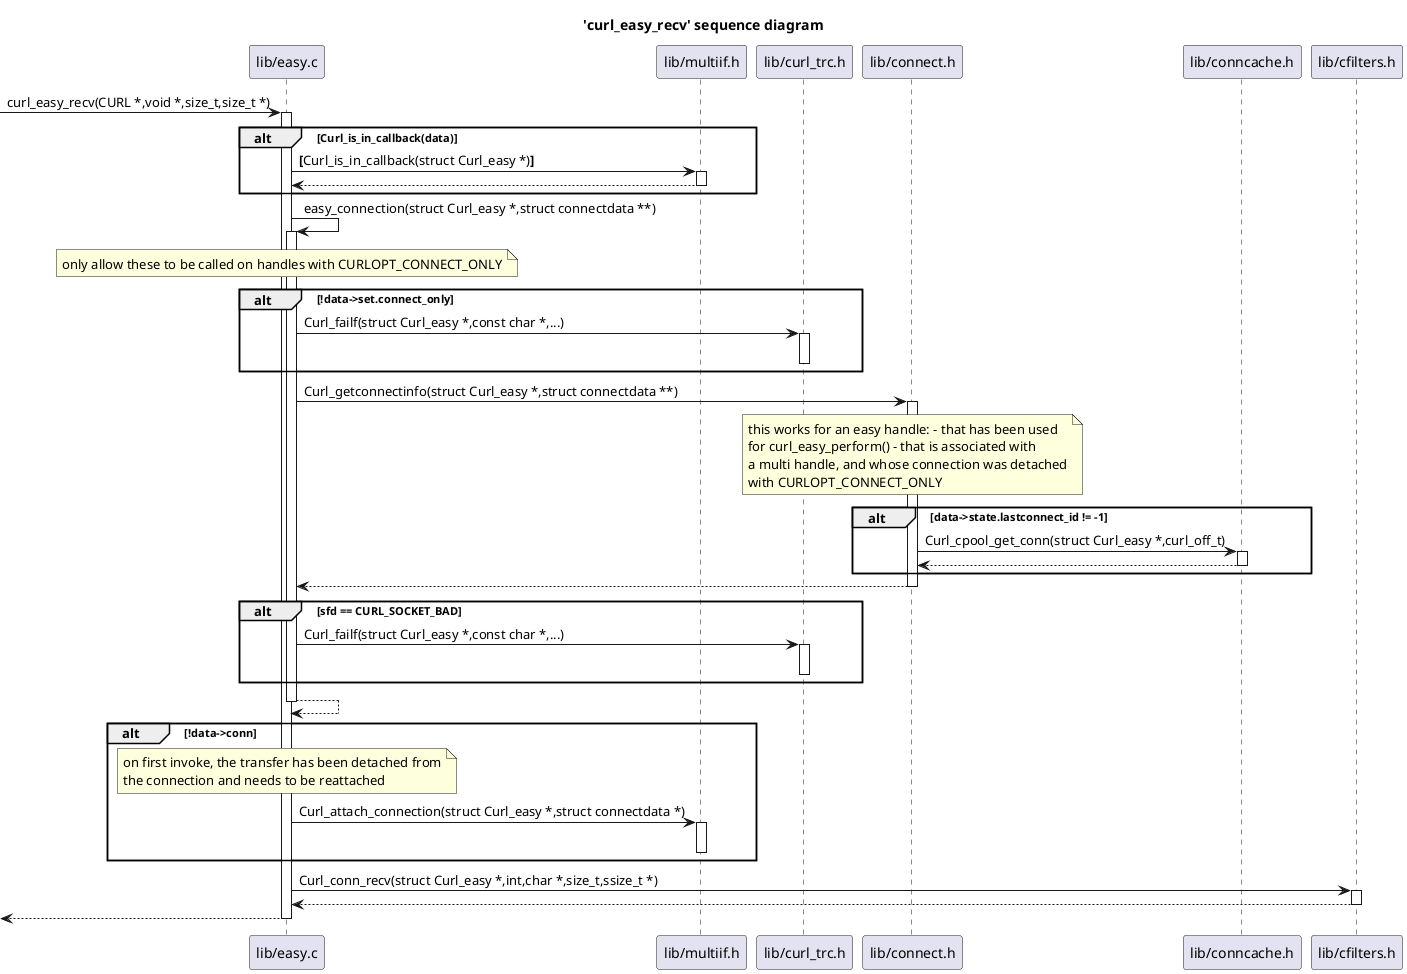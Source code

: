 @startuml
title 'curl_easy_recv' sequence diagram
participant "lib/easy.c" as C_0013686580212228222516
[-> C_0013686580212228222516 : curl_easy_recv(CURL *,void *,size_t,size_t *)
activate C_0013686580212228222516
alt Curl_is_in_callback(data)
participant "lib/multiif.h" as C_0015404815212323728686
C_0013686580212228222516 -> C_0015404815212323728686 [[https://github.com/curl/curl/blob/34cf9d54a46598c44938aa7598820484d7af7133/lib/easy.c#L1248{}]] : **[**Curl_is_in_callback(struct Curl_easy *)**]**
activate C_0015404815212323728686
C_0015404815212323728686 --> C_0013686580212228222516
deactivate C_0015404815212323728686
end
C_0013686580212228222516 -> C_0013686580212228222516 [[https://github.com/curl/curl/blob/34cf9d54a46598c44938aa7598820484d7af7133/lib/easy.c#L1251{}]] : easy_connection(struct Curl_easy *,struct connectdata **)
activate C_0013686580212228222516
note over C_0013686580212228222516
only allow these to be called on handles with CURLOPT_CONNECT_ONLY
end note
alt !data->set.connect_only
participant "lib/curl_trc.h" as C_0000898269797836910488
C_0013686580212228222516 -> C_0000898269797836910488 [[https://github.com/curl/curl/blob/34cf9d54a46598c44938aa7598820484d7af7133/lib/curl_trc.h#L63{}]] : Curl_failf(struct Curl_easy *,const char *,...)
activate C_0000898269797836910488
deactivate C_0000898269797836910488
end
participant "lib/connect.h" as C_0005794032207080335183
C_0013686580212228222516 -> C_0005794032207080335183 [[https://github.com/curl/curl/blob/34cf9d54a46598c44938aa7598820484d7af7133/lib/easy.c#L1226{}]] : Curl_getconnectinfo(struct Curl_easy *,struct connectdata **)
activate C_0005794032207080335183
note over C_0005794032207080335183
this works for an easy handle: - that has been used
for curl_easy_perform() - that is associated with
a multi handle, and whose connection was detached
with CURLOPT_CONNECT_ONLY
end note
alt data->state.lastconnect_id != -1
participant "lib/conncache.h" as C_0004378690360541439362
C_0005794032207080335183 -> C_0004378690360541439362 [[https://github.com/curl/curl/blob/34cf9d54a46598c44938aa7598820484d7af7133/lib/connect.c#L331{}]] : Curl_cpool_get_conn(struct Curl_easy *,curl_off_t)
activate C_0004378690360541439362
C_0004378690360541439362 --> C_0005794032207080335183
deactivate C_0004378690360541439362
end
C_0005794032207080335183 --> C_0013686580212228222516
deactivate C_0005794032207080335183
alt sfd == CURL_SOCKET_BAD
C_0013686580212228222516 -> C_0000898269797836910488 [[https://github.com/curl/curl/blob/34cf9d54a46598c44938aa7598820484d7af7133/lib/curl_trc.h#L63{}]] : Curl_failf(struct Curl_easy *,const char *,...)
activate C_0000898269797836910488
deactivate C_0000898269797836910488
end
C_0013686580212228222516 --> C_0013686580212228222516
deactivate C_0013686580212228222516
alt !data->conn
note over C_0013686580212228222516
on first invoke, the transfer has been detached from
the connection and needs to be reattached
end note
C_0013686580212228222516 -> C_0015404815212323728686 [[https://github.com/curl/curl/blob/34cf9d54a46598c44938aa7598820484d7af7133/lib/easy.c#L1258{}]] : Curl_attach_connection(struct Curl_easy *,struct connectdata *)
activate C_0015404815212323728686
deactivate C_0015404815212323728686
end
participant "lib/cfilters.h" as C_0007743543124327386475
C_0013686580212228222516 -> C_0007743543124327386475 [[https://github.com/curl/curl/blob/34cf9d54a46598c44938aa7598820484d7af7133/lib/easy.c#L1261{}]] : Curl_conn_recv(struct Curl_easy *,int,char *,size_t,ssize_t *)
activate C_0007743543124327386475
C_0007743543124327386475 --> C_0013686580212228222516
deactivate C_0007743543124327386475
[<-- C_0013686580212228222516
deactivate C_0013686580212228222516

'Generated with clang-uml, version 0.6.0
'LLVM version Ubuntu clang version 19.1.1 (1ubuntu1)
@enduml
